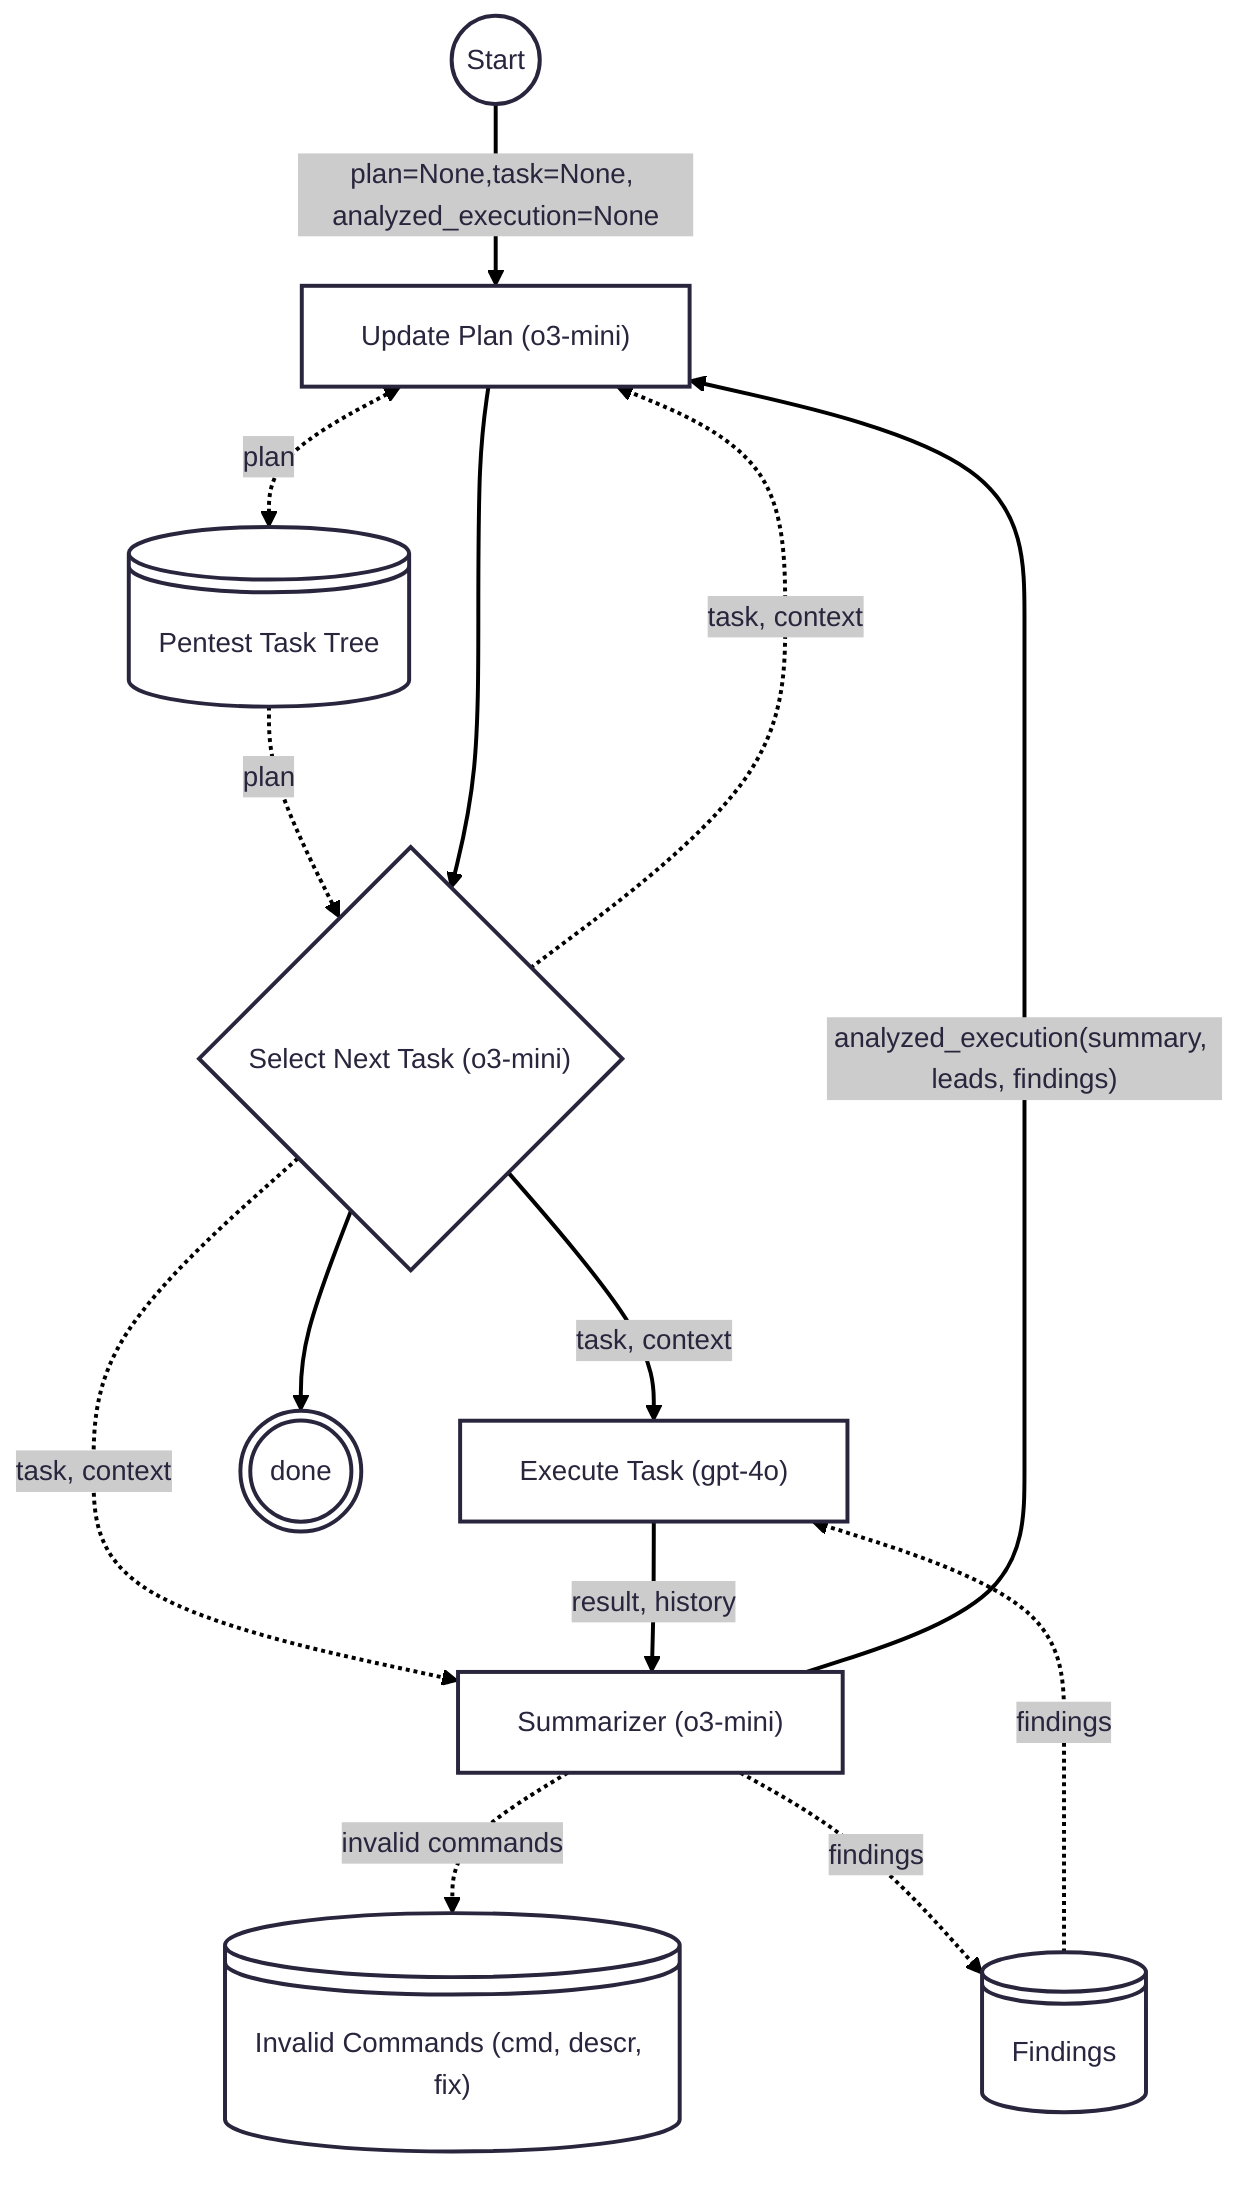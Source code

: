 ---
config:
      theme: redux
---
flowchart TD
        start(("Start"))
        replan["Update Plan (o3-mini)"]
        next{"Select Next Task (o3-mini)"}
        execute["Execute Task (gpt-4o)"]
        summarizer["Summarizer (o3-mini)"]
        finish(((done)))

        findings@{ shape: lin-cyl, label: "Findings" }
        invalid_commands@{ shape: lin-cyl, label: "Invalid Commands (cmd, descr, fix)" }
        ptt@{ shape: lin-cyl, label: "Pentest Task Tree" }

        start -- plan=None,task=None, analyzed_execution=None --> replan
        replan <-. plan .-> ptt
        ptt -. plan .-> next
        replan --> next
        next -- task, context --> execute
        next --> finish
        next -. task, context .-> summarizer
        next -. task, context .-> replan
        execute -- result, history --> summarizer 
        summarizer -- analyzed_execution(summary, leads, findings) --> replan
        summarizer -. invalid commands .-> invalid_commands
        summarizer -. findings .-> findings
        findings -. findings .-> execute